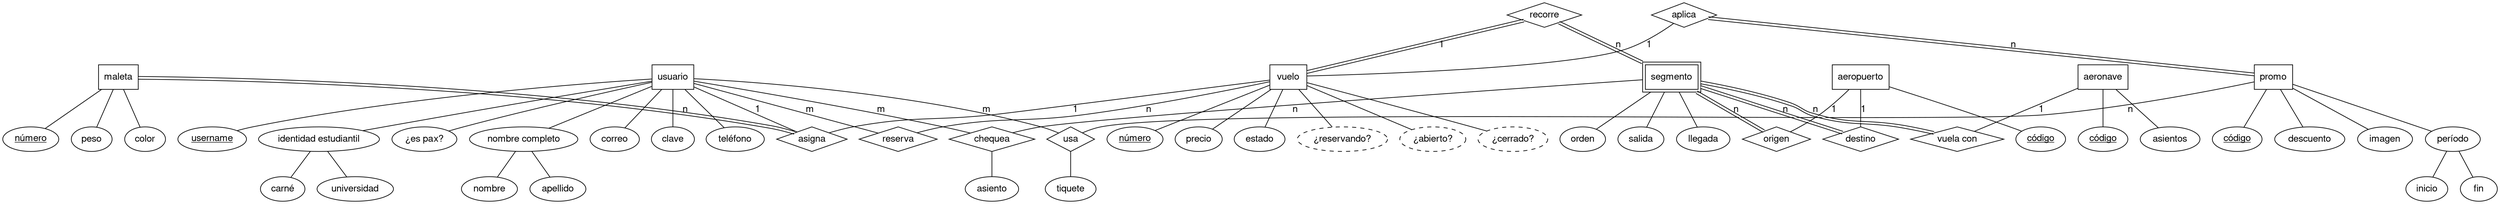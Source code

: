 graph ER {
	fontname="Helvetica,Arial,sans-serif"
	node [fontname="Helvetica,Arial,sans-serif"]
	edge [fontname="Helvetica,Arial,sans-serif"]
	node [shape=box]; maleta; promo; usuario; vuelo; aeropuerto; aeronave;
	node [shape=box]; { node[peripheries=2]; segmento; }
	node [shape=ellipse]; {node [label=<<u>número</u>>] n0; n1;}
	node [shape=ellipse]; {node [label=<<u>código</u>>] c0; c1; c2;}
	node [shape=ellipse]; {node [label=<<u>username</u>>] username;}
	node [shape=ellipse]; {node [label=<identidad estudiantil>] "identidad estudiantil";}
	node [shape=ellipse]; "¿es pax?"; peso; color; "nombre completo"; correo; clave; "teléfono"; nombre; apellido; "carné"; universidad; descuento; imagen; "período"; inicio; fin; precio; estado; asientos; orden; tiquete; salida; llegada; asiento;
	node [shape=ellipse]; { node[style=dashed]; "¿reservando?"; "¿abierto?"; "¿cerrado?"; }
	node [shape=diamond]; reserva; recorre; origen; destino; "vuela con"; chequea; aplica; usa; asigna;

	"nombre completo" -- nombre;
	"nombre completo" -- apellido;

	"identidad estudiantil" -- universidad;
	"identidad estudiantil" -- "carné";

	"período" -- inicio;
	"período" -- fin;

	maleta -- n0;
	maleta -- peso;
	maleta -- color;

	promo -- c0;
	promo -- "período";
	promo -- descuento;
	promo -- imagen;

	usuario -- "nombre completo";
	usuario -- username;
	usuario -- correo;
	usuario -- clave;
	usuario -- "¿es pax?";
	usuario -- "teléfono";
	usuario -- "identidad estudiantil";

	vuelo -- n1;
	vuelo -- precio;
	vuelo -- estado;
	vuelo -- "¿reservando?";
	vuelo -- "¿abierto?";
	vuelo -- "¿cerrado?";

	aeropuerto -- c1;

	aeronave -- c2;
	aeronave -- asientos;

	usuario -- reserva [label="m",len=1.00];
	vuelo -- reserva [label="n",len=1.00];

	recorre -- segmento [label="n",len=1.00,color="black:white:black"];
	recorre -- vuelo [label="1",len=1.00,color="black:white:black"];

	segmento -- salida;
	segmento -- llegada;
	segmento -- orden;

	usuario -- chequea [label="m",len=1.00];
	segmento -- chequea [label="n",len=1.00];
	chequea -- asiento;

	aplica -- promo [label="n",len=1.00,color="black:white:black"];
	aplica -- vuelo [label="1",len=1.00];

	usuario -- usa [label="m",len=1.00];
	promo -- usa [label="n",len=1.00];
	usa -- tiquete;

	usuario -- asigna [label="1",len=1.00];
	maleta -- asigna [label="n",len=1.00,color="black:white:black"];
	vuelo -- asigna [label="1",len=1.00];

	segmento -- origen [label="n",len=1.00,color="black:white:black"];
	aeropuerto -- origen [label="1"];
	segmento -- destino [label="n",len=1.00,color="black:white:black"];
	aeropuerto -- destino [label="1",len=1.00];
	segmento -- "vuela con" [label="n",len=1.00,color="black:white:black"];
	aeronave -- "vuela con" [label="1",len=1.00];

	fontsize=20;
}
